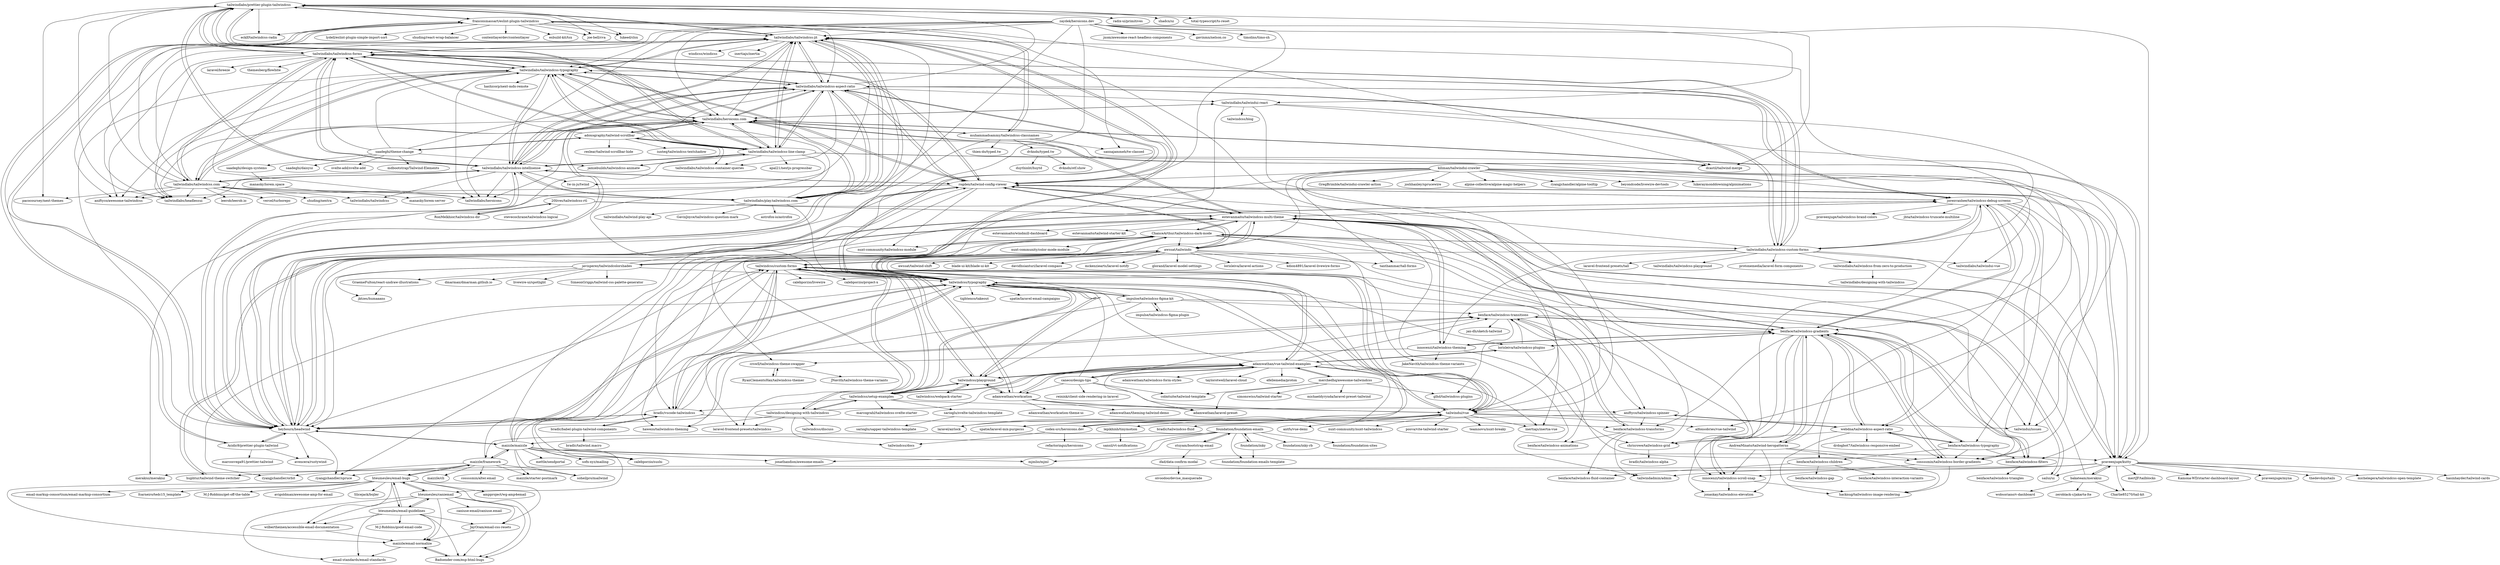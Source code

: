 digraph G {
"tailwindlabs/prettier-plugin-tailwindcss" -> "francoismassart/eslint-plugin-tailwindcss"
"tailwindlabs/prettier-plugin-tailwindcss" -> "tailwindlabs/tailwindcss-forms"
"tailwindlabs/prettier-plugin-tailwindcss" -> "dcastil/tailwind-merge" ["e"=1]
"tailwindlabs/prettier-plugin-tailwindcss" -> "tailwindlabs/tailwindcss-typography"
"tailwindlabs/prettier-plugin-tailwindcss" -> "ecklf/tailwindcss-radix" ["e"=1]
"tailwindlabs/prettier-plugin-tailwindcss" -> "joe-bell/cva" ["e"=1]
"tailwindlabs/prettier-plugin-tailwindcss" -> "lukeed/clsx" ["e"=1]
"tailwindlabs/prettier-plugin-tailwindcss" -> "tailwindlabs/tailwindcss-intellisense"
"tailwindlabs/prettier-plugin-tailwindcss" -> "tailwindlabs/tailwindcss-line-clamp"
"tailwindlabs/prettier-plugin-tailwindcss" -> "tailwindlabs/headlessui" ["e"=1]
"tailwindlabs/prettier-plugin-tailwindcss" -> "radix-ui/primitives" ["e"=1]
"tailwindlabs/prettier-plugin-tailwindcss" -> "shadcn/ui" ["e"=1]
"tailwindlabs/prettier-plugin-tailwindcss" -> "pacocoursey/next-themes" ["e"=1]
"tailwindlabs/prettier-plugin-tailwindcss" -> "tailwindlabs/tailwindcss-jit"
"tailwindlabs/prettier-plugin-tailwindcss" -> "total-typescript/ts-reset" ["e"=1]
"tailwindlabs/tailwindcss.com" -> "tailwindlabs/tailwindcss-intellisense"
"tailwindlabs/tailwindcss.com" -> "tailwindlabs/heroicons.com"
"tailwindlabs/tailwindcss.com" -> "tailwindlabs/tailwindcss-typography"
"tailwindlabs/tailwindcss.com" -> "tailwindlabs/tailwindcss-forms"
"tailwindlabs/tailwindcss.com" -> "tailwindlabs/play.tailwindcss.com"
"tailwindlabs/tailwindcss.com" -> "tailwindlabs/headlessui" ["e"=1]
"tailwindlabs/tailwindcss.com" -> "tailwindlabs/tailwindcss-jit"
"tailwindlabs/tailwindcss.com" -> "tailwindlabs/tailwindcss" ["e"=1]
"tailwindlabs/tailwindcss.com" -> "leerob/leerob.io" ["e"=1]
"tailwindlabs/tailwindcss.com" -> "tailwindlabs/prettier-plugin-tailwindcss"
"tailwindlabs/tailwindcss.com" -> "tailwindlabs/heroicons" ["e"=1]
"tailwindlabs/tailwindcss.com" -> "aniftyco/awesome-tailwindcss" ["e"=1]
"tailwindlabs/tailwindcss.com" -> "vercel/turborepo" ["e"=1]
"tailwindlabs/tailwindcss.com" -> "shuding/nextra" ["e"=1]
"tailwindlabs/tailwindcss.com" -> "pacocoursey/next-themes" ["e"=1]
"maizzle/framework" -> "maizzle/maizzle"
"maizzle/framework" -> "maizzle/starter-postmark"
"maizzle/framework" -> "maizzle/cli"
"maizzle/framework" -> "hteumeuleu/email-bugs"
"maizzle/framework" -> "soheilpro/mailwind" ["e"=1]
"maizzle/framework" -> "cossssmin/alter.email"
"maizzle/framework" -> "tailwindcss/custom-forms"
"maizzle/framework" -> "ryangjchandler/spruce" ["e"=1]
"maizzle/framework" -> "ryangjchandler/orbit" ["e"=1]
"ChanceArthur/tailwindcss-dark-mode" -> "hawezo/tailwindcss-theming"
"ChanceArthur/tailwindcss-dark-mode" -> "estevanmaito/tailwindcss-multi-theme"
"ChanceArthur/tailwindcss-dark-mode" -> "tailwindcss/typography"
"ChanceArthur/tailwindcss-dark-mode" -> "nuxt-community/color-mode-module" ["e"=1]
"ChanceArthur/tailwindcss-dark-mode" -> "benface/tailwindcss-gradients"
"ChanceArthur/tailwindcss-dark-mode" -> "tailwindlabs/tailwindcss-custom-forms"
"ChanceArthur/tailwindcss-dark-mode" -> "aniftyco/tailwindcss-spinner"
"ChanceArthur/tailwindcss-dark-mode" -> "heybourn/headwind"
"ChanceArthur/tailwindcss-dark-mode" -> "webdna/tailwindcss-aspect-ratio"
"ChanceArthur/tailwindcss-dark-mode" -> "tailwindcss/custom-forms"
"ChanceArthur/tailwindcss-dark-mode" -> "nuxt-community/tailwindcss-module" ["e"=1]
"ChanceArthur/tailwindcss-dark-mode" -> "awssat/tailwindo"
"ChanceArthur/tailwindcss-dark-mode" -> "tailwindui/vue"
"ChanceArthur/tailwindcss-dark-mode" -> "bradlc/vscode-tailwindcss"
"ChanceArthur/tailwindcss-dark-mode" -> "innocenzi/tailwindcss-scroll-snap"
"praveenjuge/kutty" -> "estevanmaito/tailwindcss-multi-theme"
"praveenjuge/kutty" -> "bakateam/merakiui"
"praveenjuge/kutty" -> "praveenjuge/myna"
"praveenjuge/kutty" -> "merakiui/merakiui" ["e"=1]
"praveenjuge/kutty" -> "sailui/ui"
"praveenjuge/kutty" -> "Charlie85270/tail-kit" ["e"=1]
"praveenjuge/kutty" -> "tailwindadmin/admin" ["e"=1]
"praveenjuge/kutty" -> "thedevdojo/tails" ["e"=1]
"praveenjuge/kutty" -> "michelegera/tailwindcss-open-template"
"praveenjuge/kutty" -> "hasinhayder/tailwind-cards" ["e"=1]
"praveenjuge/kutty" -> "huphtur/tailwind-theme-switcher"
"praveenjuge/kutty" -> "tailwindlabs/heroicons.com"
"praveenjuge/kutty" -> "mertJF/tailblocks" ["e"=1]
"praveenjuge/kutty" -> "Kamona-WD/starter-dashboard-layout" ["e"=1]
"praveenjuge/kutty" -> "rogden/tailwind-config-viewer"
"rogden/tailwind-config-viewer" -> "tailwindlabs/tailwindcss-jit"
"rogden/tailwind-config-viewer" -> "nuxt-community/tailwindcss-module" ["e"=1]
"rogden/tailwind-config-viewer" -> "heybourn/headwind"
"rogden/tailwind-config-viewer" -> "alfonsobries/vue-tailwind" ["e"=1]
"rogden/tailwind-config-viewer" -> "awssat/tailwindo"
"rogden/tailwind-config-viewer" -> "estevanmaito/tailwindcss-multi-theme"
"rogden/tailwind-config-viewer" -> "tailwindlabs/tailwindcss-typography"
"rogden/tailwind-config-viewer" -> "aniftyco/awesome-tailwindcss" ["e"=1]
"rogden/tailwind-config-viewer" -> "merakiui/merakiui" ["e"=1]
"rogden/tailwind-config-viewer" -> "tailwindlabs/tailwindcss-forms"
"rogden/tailwind-config-viewer" -> "tailwindlabs/tailwindcss-intellisense"
"rogden/tailwind-config-viewer" -> "praveenjuge/kutty"
"rogden/tailwind-config-viewer" -> "jorenvanhee/tailwindcss-debug-screens"
"rogden/tailwind-config-viewer" -> "tailwindlabs/tailwindcss-aspect-ratio"
"rogden/tailwind-config-viewer" -> "tailwindcss/typography"
"tailwindlabs/tailwindcss-jit" -> "tailwindlabs/tailwindcss-typography"
"tailwindlabs/tailwindcss-jit" -> "tailwindlabs/tailwindcss-aspect-ratio"
"tailwindlabs/tailwindcss-jit" -> "tailwindcss/typography"
"tailwindlabs/tailwindcss-jit" -> "rogden/tailwind-config-viewer"
"tailwindlabs/tailwindcss-jit" -> "tw-in-js/twind" ["e"=1]
"tailwindlabs/tailwindcss-jit" -> "heybourn/headwind"
"tailwindlabs/tailwindcss-jit" -> "tailwindlabs/tailwindcss-forms"
"tailwindlabs/tailwindcss-jit" -> "tailwindlabs/headlessui" ["e"=1]
"tailwindlabs/tailwindcss-jit" -> "windicss/windicss" ["e"=1]
"tailwindlabs/tailwindcss-jit" -> "tailwindlabs/tailwindcss-intellisense"
"tailwindlabs/tailwindcss-jit" -> "inertiajs/inertia" ["e"=1]
"tailwindlabs/tailwindcss-jit" -> "tailwindlabs/prettier-plugin-tailwindcss"
"tailwindlabs/tailwindcss-jit" -> "tailwindlabs/play.tailwindcss.com"
"tailwindlabs/tailwindcss-jit" -> "aniftyco/awesome-tailwindcss" ["e"=1]
"tailwindlabs/tailwindcss-jit" -> "tailwindlabs/tailwindcss-line-clamp"
"GraemeFulton/react-undraw-illustrations" -> "jktzes/humaaans"
"javisperez/tailwindcolorshades" -> "awssat/tailwindo"
"javisperez/tailwindcolorshades" -> "SimeonGriggs/tailwind-css-palette-generator"
"javisperez/tailwindcolorshades" -> "dmarman/dmarman.github.io"
"javisperez/tailwindcolorshades" -> "tailwindcss/typography"
"javisperez/tailwindcolorshades" -> "GraemeFulton/react-undraw-illustrations"
"javisperez/tailwindcolorshades" -> "ChanceArthur/tailwindcss-dark-mode"
"javisperez/tailwindcolorshades" -> "livewire-ui/spotlight" ["e"=1]
"javisperez/tailwindcolorshades" -> "rogden/tailwind-config-viewer"
"javisperez/tailwindcolorshades" -> "heybourn/headwind"
"javisperez/tailwindcolorshades" -> "jktzes/humaaans"
"bakateam/merakiui" -> "praveenjuge/kutty"
"bakateam/merakiui" -> "Charlie85270/tail-kit" ["e"=1]
"bakateam/merakiui" -> "zeroblack-c/jakarta-lte"
"bakateam/merakiui" -> "estevanmaito/tailwindcss-multi-theme"
"bakateam/merakiui" -> "wobsoriano/v-dashboard" ["e"=1]
"maizzle/maizzle" -> "maizzle/framework"
"maizzle/maizzle" -> "soheilpro/mailwind" ["e"=1]
"maizzle/maizzle" -> "heybourn/headwind"
"maizzle/maizzle" -> "maizzle/starter-postmark"
"maizzle/maizzle" -> "tailwindcss/custom-forms"
"maizzle/maizzle" -> "tailwindcss/typography"
"maizzle/maizzle" -> "mettle/sendportal" ["e"=1]
"maizzle/maizzle" -> "jonathandion/awesome-emails" ["e"=1]
"maizzle/maizzle" -> "hteumeuleu/caniemail"
"maizzle/maizzle" -> "rogden/tailwind-config-viewer"
"maizzle/maizzle" -> "mjmlio/mjml" ["e"=1]
"maizzle/maizzle" -> "calebporzio/sushi" ["e"=1]
"maizzle/maizzle" -> "sofn-xyz/mailing" ["e"=1]
"maizzle/maizzle" -> "tailwindlabs/tailwindcss-jit"
"maizzle/maizzle" -> "praveenjuge/kutty"
"Acidic9/prettier-plugin-tailwind" -> "marcosvega91/prettier-tailwind"
"Acidic9/prettier-plugin-tailwind" -> "heybourn/headwind"
"Acidic9/prettier-plugin-tailwind" -> "francoismassart/eslint-plugin-tailwindcss"
"Acidic9/prettier-plugin-tailwind" -> "avencera/rustywind"
"tailwindcss/webpack-starter" -> "tailwindcss/playground"
"tailwindlabs/tailwindcss-custom-forms" -> "tailwindlabs/tailwindcss-forms"
"tailwindlabs/tailwindcss-custom-forms" -> "tailwindlabs/tailwindcss-typography"
"tailwindlabs/tailwindcss-custom-forms" -> "ChanceArthur/tailwindcss-dark-mode"
"tailwindlabs/tailwindcss-custom-forms" -> "tailwindlabs/tailwindui-vue"
"tailwindlabs/tailwindcss-custom-forms" -> "tailwindlabs/tailwindcss-jit"
"tailwindlabs/tailwindcss-custom-forms" -> "jorenvanhee/tailwindcss-debug-screens"
"tailwindlabs/tailwindcss-custom-forms" -> "tailwindlabs/tailwindcss-aspect-ratio"
"tailwindlabs/tailwindcss-custom-forms" -> "tailwindlabs/tailwindcss-playground"
"tailwindlabs/tailwindcss-custom-forms" -> "heybourn/headwind"
"tailwindlabs/tailwindcss-custom-forms" -> "praveenjuge/kutty"
"tailwindlabs/tailwindcss-custom-forms" -> "protonemedia/laravel-form-components" ["e"=1]
"tailwindlabs/tailwindcss-custom-forms" -> "laravel-frontend-presets/tall" ["e"=1]
"tailwindlabs/tailwindcss-custom-forms" -> "rogden/tailwind-config-viewer"
"tailwindlabs/tailwindcss-custom-forms" -> "tailwindlabs/tailwindcss-from-zero-to-production"
"tailwindlabs/tailwindcss-custom-forms" -> "innocenzi/tailwindcss-theming"
"tailwindlabs/tailwindcss-typography" -> "tailwindlabs/tailwindcss-forms"
"tailwindlabs/tailwindcss-typography" -> "tailwindlabs/tailwindcss-aspect-ratio"
"tailwindlabs/tailwindcss-typography" -> "tailwindlabs/tailwindcss-intellisense"
"tailwindlabs/tailwindcss-typography" -> "tailwindlabs/tailwindcss-line-clamp"
"tailwindlabs/tailwindcss-typography" -> "tailwindlabs/tailwindcss-jit"
"tailwindlabs/tailwindcss-typography" -> "tailwindlabs/prettier-plugin-tailwindcss"
"tailwindlabs/tailwindcss-typography" -> "tailwindlabs/tailwindcss.com"
"tailwindlabs/tailwindcss-typography" -> "tailwindlabs/tailwindcss-custom-forms"
"tailwindlabs/tailwindcss-typography" -> "tailwindlabs/heroicons.com"
"tailwindlabs/tailwindcss-typography" -> "tailwindlabs/headlessui" ["e"=1]
"tailwindlabs/tailwindcss-typography" -> "tailwindlabs/heroicons" ["e"=1]
"tailwindlabs/tailwindcss-typography" -> "aniftyco/awesome-tailwindcss" ["e"=1]
"tailwindlabs/tailwindcss-typography" -> "rogden/tailwind-config-viewer"
"tailwindlabs/tailwindcss-typography" -> "hashicorp/next-mdx-remote" ["e"=1]
"tailwindlabs/tailwindcss-typography" -> "heybourn/headwind"
"tailwindlabs/heroicons.com" -> "tailwindlabs/tailwindcss-intellisense"
"tailwindlabs/heroicons.com" -> "tailwindlabs/tailwindcss.com"
"tailwindlabs/heroicons.com" -> "tailwindlabs/play.tailwindcss.com"
"tailwindlabs/heroicons.com" -> "tailwindlabs/tailwindcss-typography"
"tailwindlabs/heroicons.com" -> "estevanmaito/tailwindcss-multi-theme"
"tailwindlabs/heroicons.com" -> "tailwindlabs/tailwindcss-aspect-ratio"
"tailwindlabs/heroicons.com" -> "tailwindlabs/tailwindcss-forms"
"tailwindlabs/heroicons.com" -> "praveenjuge/kutty"
"tailwindlabs/heroicons.com" -> "tailwindlabs/tailwindcss-jit"
"tailwindlabs/heroicons.com" -> "tailwindlabs/tailwindui-react"
"tailwindlabs/heroicons.com" -> "tailwindlabs/heroicons" ["e"=1]
"tailwindlabs/heroicons.com" -> "muhammadsammy/tailwindcss-classnames"
"tailwindlabs/heroicons.com" -> "tailwindlabs/tailwindcss-line-clamp"
"tailwindlabs/heroicons.com" -> "adoxography/tailwind-scrollbar"
"tailwindlabs/heroicons.com" -> "tailwindlabs/headlessui" ["e"=1]
"tailwindui/vue" -> "tailwindcss/typography"
"tailwindui/vue" -> "tailwindcss/custom-forms"
"tailwindui/vue" -> "tailwindui/issues"
"tailwindui/vue" -> "adamwathan/vue-tailwind-examples"
"tailwindui/vue" -> "lepikhinb/tinymotion"
"tailwindui/vue" -> "codex-src/heroicons.dev"
"tailwindui/vue" -> "spatie/laravel-mix-purgecss" ["e"=1]
"tailwindui/vue" -> "teamnovu/nuxt-breaky"
"tailwindui/vue" -> "inertiajs/inertia-vue" ["e"=1]
"tailwindui/vue" -> "laravel/airlock" ["e"=1]
"tailwindui/vue" -> "antfu/vue-demi" ["e"=1]
"tailwindui/vue" -> "tailwindlabs/tailwindcss-jit"
"tailwindui/vue" -> "nuxt-community/nuxt-tailwindcss" ["e"=1]
"tailwindui/vue" -> "posva/vite-tailwind-starter" ["e"=1]
"tailwindui/vue" -> "alfonsobries/vue-tailwind" ["e"=1]
"benface/tailwindcss-transitions" -> "benface/tailwindcss-transforms"
"benface/tailwindcss-transitions" -> "benface/tailwindcss-gradients"
"benface/tailwindcss-transitions" -> "glhd/tailwindcss-plugins"
"benface/tailwindcss-transitions" -> "benface/tailwindcss-animations"
"benface/tailwindcss-transitions" -> "chrisrowe/tailwindcss-grid"
"benface/tailwindcss-transitions" -> "benface/tailwindcss-filters"
"benface/tailwindcss-transitions" -> "jan-dh/sketch-tailwind"
"francoismassart/eslint-plugin-tailwindcss" -> "tailwindlabs/prettier-plugin-tailwindcss"
"francoismassart/eslint-plugin-tailwindcss" -> "dcastil/tailwind-merge" ["e"=1]
"francoismassart/eslint-plugin-tailwindcss" -> "ecklf/tailwindcss-radix" ["e"=1]
"francoismassart/eslint-plugin-tailwindcss" -> "Acidic9/prettier-plugin-tailwind"
"francoismassart/eslint-plugin-tailwindcss" -> "heybourn/headwind"
"francoismassart/eslint-plugin-tailwindcss" -> "joe-bell/cva" ["e"=1]
"francoismassart/eslint-plugin-tailwindcss" -> "lydell/eslint-plugin-simple-import-sort" ["e"=1]
"francoismassart/eslint-plugin-tailwindcss" -> "shuding/react-wrap-balancer" ["e"=1]
"francoismassart/eslint-plugin-tailwindcss" -> "tailwindlabs/tailwindcss-jit"
"francoismassart/eslint-plugin-tailwindcss" -> "lukeed/clsx" ["e"=1]
"francoismassart/eslint-plugin-tailwindcss" -> "contentlayerdev/contentlayer" ["e"=1]
"francoismassart/eslint-plugin-tailwindcss" -> "esbuild-kit/tsx" ["e"=1]
"francoismassart/eslint-plugin-tailwindcss" -> "sannajammeh/tw-classed" ["e"=1]
"francoismassart/eslint-plugin-tailwindcss" -> "muhammadsammy/tailwindcss-classnames"
"francoismassart/eslint-plugin-tailwindcss" -> "tailwindlabs/tailwindcss-aspect-ratio"
"benface/tailwindcss-children" -> "benface/tailwindcss-fluid-container"
"benface/tailwindcss-children" -> "benface/tailwindcss-gap"
"benface/tailwindcss-children" -> "benface/tailwindcss-interaction-variants"
"kiliman/tailwindui-crawler" -> "tailwindui/issues"
"kiliman/tailwindui-crawler" -> "GregBrimble/tailwindui-crawler-action"
"kiliman/tailwindui-crawler" -> "rogden/tailwind-config-viewer"
"kiliman/tailwindui-crawler" -> "joshhanley/sprucewire"
"kiliman/tailwindui-crawler" -> "alpine-collective/alpine-magic-helpers" ["e"=1]
"kiliman/tailwindui-crawler" -> "praveenjuge/kutty"
"kiliman/tailwindui-crawler" -> "ryangjchandler/alpine-tooltip" ["e"=1]
"kiliman/tailwindui-crawler" -> "awssat/tailwindo"
"kiliman/tailwindui-crawler" -> "tailwindui/vue"
"kiliman/tailwindui-crawler" -> "beyondcode/livewire-devtools" ["e"=1]
"kiliman/tailwindui-crawler" -> "ryangjchandler/spruce" ["e"=1]
"kiliman/tailwindui-crawler" -> "lukeraymonddowning/alpinimations" ["e"=1]
"kiliman/tailwindui-crawler" -> "tanthammar/tall-forms" ["e"=1]
"kiliman/tailwindui-crawler" -> "benface/tailwindcss-gradients"
"tailwindlabs/play.tailwindcss.com" -> "tailwindlabs/heroicons.com"
"tailwindlabs/play.tailwindcss.com" -> "tailwindlabs/tailwindcss-jit"
"tailwindlabs/play.tailwindcss.com" -> "tailwindlabs/tailwindcss.com"
"tailwindlabs/play.tailwindcss.com" -> "tailwindcss/typography"
"tailwindlabs/play.tailwindcss.com" -> "tailwindlabs/tailwindcss-aspect-ratio"
"tailwindlabs/play.tailwindcss.com" -> "tailwindlabs/tailwindcss-intellisense"
"tailwindlabs/play.tailwindcss.com" -> "tailwindlabs/tailwind-play-api"
"tailwindlabs/play.tailwindcss.com" -> "tailwindlabs/tailwindcss-typography"
"tailwindlabs/play.tailwindcss.com" -> "GavinJoyce/tailwindcss-question-mark"
"tailwindlabs/play.tailwindcss.com" -> "astrofox-io/astrofox" ["e"=1]
"saadeghi/design-systems" -> "manasky/lorem.space"
"heybourn/headwind" -> "tailwindcss/typography"
"heybourn/headwind" -> "Acidic9/prettier-plugin-tailwind"
"heybourn/headwind" -> "tailwindlabs/tailwindcss-jit"
"heybourn/headwind" -> "rogden/tailwind-config-viewer"
"heybourn/headwind" -> "bradlc/vscode-tailwindcss"
"heybourn/headwind" -> "avencera/rustywind"
"heybourn/headwind" -> "tailwindcss/custom-forms"
"heybourn/headwind" -> "tailwindlabs/tailwindcss-intellisense"
"heybourn/headwind" -> "francoismassart/eslint-plugin-tailwindcss"
"heybourn/headwind" -> "tailwindlabs/tailwindcss-aspect-ratio"
"heybourn/headwind" -> "ryangjchandler/spruce" ["e"=1]
"heybourn/headwind" -> "jorenvanhee/tailwindcss-debug-screens"
"heybourn/headwind" -> "ChanceArthur/tailwindcss-dark-mode"
"heybourn/headwind" -> "benface/tailwindcss-transitions"
"heybourn/headwind" -> "maizzle/maizzle"
"tailwindcss/designing-with-tailwindcss" -> "tailwindcss/setup-examples"
"tailwindcss/designing-with-tailwindcss" -> "tailwindcss/custom-forms"
"tailwindcss/designing-with-tailwindcss" -> "adamwathan/vue-tailwind-examples"
"tailwindcss/designing-with-tailwindcss" -> "hawezo/tailwindcss-theming"
"tailwindcss/designing-with-tailwindcss" -> "tailwindcss/discuss"
"tailwindcss/designing-with-tailwindcss" -> "laravel-frontend-presets/tailwindcss" ["e"=1]
"tailwindcss/designing-with-tailwindcss" -> "tailwindcss/docs"
"tailwindlabs/tailwindcss-forms" -> "tailwindlabs/tailwindcss-typography"
"tailwindlabs/tailwindcss-forms" -> "tailwindlabs/tailwindcss-aspect-ratio"
"tailwindlabs/tailwindcss-forms" -> "tailwindlabs/tailwindcss-line-clamp"
"tailwindlabs/tailwindcss-forms" -> "tailwindlabs/prettier-plugin-tailwindcss"
"tailwindlabs/tailwindcss-forms" -> "tailwindlabs/tailwindcss-custom-forms"
"tailwindlabs/tailwindcss-forms" -> "tailwindlabs/headlessui" ["e"=1]
"tailwindlabs/tailwindcss-forms" -> "tailwindlabs/heroicons" ["e"=1]
"tailwindlabs/tailwindcss-forms" -> "tailwindlabs/tailwindcss-intellisense"
"tailwindlabs/tailwindcss-forms" -> "tailwindlabs/tailwindcss-jit"
"tailwindlabs/tailwindcss-forms" -> "aniftyco/awesome-tailwindcss" ["e"=1]
"tailwindlabs/tailwindcss-forms" -> "tailwindlabs/tailwindcss.com"
"tailwindlabs/tailwindcss-forms" -> "laravel/breeze" ["e"=1]
"tailwindlabs/tailwindcss-forms" -> "themesberg/flowbite" ["e"=1]
"tailwindlabs/tailwindcss-forms" -> "tailwindlabs/heroicons.com"
"tailwindlabs/tailwindcss-forms" -> "rogden/tailwind-config-viewer"
"estevanmaito/tailwindcss-multi-theme" -> "praveenjuge/kutty"
"estevanmaito/tailwindcss-multi-theme" -> "innocenzi/tailwindcss-theming"
"estevanmaito/tailwindcss-multi-theme" -> "JakeNavith/tailwindcss-theme-variants"
"estevanmaito/tailwindcss-multi-theme" -> "sailui/ui"
"estevanmaito/tailwindcss-multi-theme" -> "huphtur/tailwind-theme-switcher"
"estevanmaito/tailwindcss-multi-theme" -> "benface/tailwindcss-gradients"
"estevanmaito/tailwindcss-multi-theme" -> "ChanceArthur/tailwindcss-dark-mode"
"estevanmaito/tailwindcss-multi-theme" -> "crswll/tailwindcss-theme-swapper"
"estevanmaito/tailwindcss-multi-theme" -> "jorenvanhee/tailwindcss-debug-screens"
"estevanmaito/tailwindcss-multi-theme" -> "tailwindlabs/heroicons.com"
"estevanmaito/tailwindcss-multi-theme" -> "awssat/tailwindo"
"estevanmaito/tailwindcss-multi-theme" -> "tailwindadmin/admin" ["e"=1]
"estevanmaito/tailwindcss-multi-theme" -> "rogden/tailwind-config-viewer"
"estevanmaito/tailwindcss-multi-theme" -> "estevanmaito/windmill-dashboard" ["e"=1]
"estevanmaito/tailwindcss-multi-theme" -> "estevanmaito/tailwind-starter-kit" ["e"=1]
"ifad/data-confirm-modal" -> "oivoodoo/devise_masquerade" ["e"=1]
"stuyam/bootstrap-email" -> "foundation/foundation-emails"
"stuyam/bootstrap-email" -> "ifad/data-confirm-modal"
"tailwindlabs/tailwindcss-intellisense" -> "tailwindlabs/heroicons.com"
"tailwindlabs/tailwindcss-intellisense" -> "tailwindlabs/tailwindcss-typography"
"tailwindlabs/tailwindcss-intellisense" -> "tailwindlabs/tailwindcss.com"
"tailwindlabs/tailwindcss-intellisense" -> "tailwindlabs/tailwindcss-forms"
"tailwindlabs/tailwindcss-intellisense" -> "tailwindlabs/prettier-plugin-tailwindcss"
"tailwindlabs/tailwindcss-intellisense" -> "tailwindlabs/tailwindcss-jit"
"tailwindlabs/tailwindcss-intellisense" -> "heybourn/headwind"
"tailwindlabs/tailwindcss-intellisense" -> "tailwindlabs/tailwindcss-line-clamp"
"tailwindlabs/tailwindcss-intellisense" -> "tailwindlabs/headlessui" ["e"=1]
"tailwindlabs/tailwindcss-intellisense" -> "rogden/tailwind-config-viewer"
"tailwindlabs/tailwindcss-intellisense" -> "tailwindlabs/play.tailwindcss.com"
"tailwindlabs/tailwindcss-intellisense" -> "tailwindlabs/heroicons" ["e"=1]
"tailwindlabs/tailwindcss-intellisense" -> "tailwindlabs/tailwindcss-aspect-ratio"
"tailwindlabs/tailwindcss-intellisense" -> "tw-in-js/twind" ["e"=1]
"tailwindlabs/tailwindcss-intellisense" -> "tailwindlabs/tailwindcss" ["e"=1]
"tailwindlabs/tailwindui-react" -> "tailwindui/issues"
"tailwindlabs/tailwindui-react" -> "tailwindcss/typography"
"tailwindlabs/tailwindui-react" -> "tailwindui/vue"
"tailwindlabs/tailwindui-react" -> "tailwindcss/blog"
"tailwindlabs/tailwindui-react" -> "tailwindlabs/heroicons.com"
"tailwindlabs/tailwindui-react" -> "tailwindlabs/tailwindui-vue"
"adamwathan/workcation" -> "adamwathan/vue-tailwind-examples"
"adamwathan/workcation" -> "adamwathan/workcation-theme-ui"
"adamwathan/workcation" -> "tailwindcss/custom-forms"
"adamwathan/workcation" -> "tailwindcss/playground"
"adamwathan/workcation" -> "adamwathan/theming-tailwind-demo"
"adamwathan/workcation" -> "adamwathan/laravel-preset" ["e"=1]
"adamwathan/workcation" -> "aniftyco/tailwindcss-spinner"
"muhammadsammy/tailwindcss-classnames" -> "thien-do/typed.tw"
"muhammadsammy/tailwindcss-classnames" -> "dcastil/tailwind-merge" ["e"=1]
"muhammadsammy/tailwindcss-classnames" -> "dvkndn/typed.tw"
"muhammadsammy/tailwindcss-classnames" -> "tailwindlabs/heroicons.com"
"muhammadsammy/tailwindcss-classnames" -> "heybourn/headwind"
"muhammadsammy/tailwindcss-classnames" -> "francoismassart/eslint-plugin-tailwindcss"
"muhammadsammy/tailwindcss-classnames" -> "sannajammeh/tw-classed" ["e"=1]
"saadeghi/theme-change" -> "saadeghi/design-systems"
"saadeghi/theme-change" -> "saadeghi/daisyui" ["e"=1]
"saadeghi/theme-change" -> "tailwindlabs/tailwindcss-typography"
"saadeghi/theme-change" -> "jamiebuilds/tailwindcss-animate" ["e"=1]
"saadeghi/theme-change" -> "adoxography/tailwind-scrollbar"
"saadeghi/theme-change" -> "tailwindlabs/tailwindcss-forms"
"saadeghi/theme-change" -> "tailwindlabs/tailwindcss-aspect-ratio"
"saadeghi/theme-change" -> "svelte-add/svelte-add" ["e"=1]
"saadeghi/theme-change" -> "mdbootstrap/Tailwind-Elements" ["e"=1]
"tailwindlabs/tailwindcss-line-clamp" -> "tailwindlabs/tailwindcss-aspect-ratio"
"tailwindlabs/tailwindcss-line-clamp" -> "tailwindlabs/tailwindcss-forms"
"tailwindlabs/tailwindcss-line-clamp" -> "tailwindlabs/tailwindcss-typography"
"tailwindlabs/tailwindcss-line-clamp" -> "tailwindlabs/prettier-plugin-tailwindcss"
"tailwindlabs/tailwindcss-line-clamp" -> "tailwindlabs/tailwindcss-container-queries"
"tailwindlabs/tailwindcss-line-clamp" -> "tailwindlabs/tailwindcss-jit"
"tailwindlabs/tailwindcss-line-clamp" -> "tailwindlabs/tailwindcss-intellisense"
"tailwindlabs/tailwindcss-line-clamp" -> "adoxography/tailwind-scrollbar"
"tailwindlabs/tailwindcss-line-clamp" -> "tailwindcss/typography"
"tailwindlabs/tailwindcss-line-clamp" -> "tailwindlabs/heroicons.com"
"tailwindlabs/tailwindcss-line-clamp" -> "apal21/nextjs-progressbar" ["e"=1]
"tailwindlabs/tailwindcss-line-clamp" -> "jorenvanhee/tailwindcss-debug-screens"
"tailwindlabs/tailwindcss-line-clamp" -> "jamiebuilds/tailwindcss-animate" ["e"=1]
"tailwindlabs/tailwindcss-line-clamp" -> "dcastil/tailwind-merge" ["e"=1]
"tailwindlabs/tailwindcss-line-clamp" -> "heybourn/headwind"
"tailwindlabs/tailwindcss-from-zero-to-production" -> "tailwindlabs/designing-with-tailwindcss"
"benface/tailwindcss-typography" -> "webdna/tailwindcss-aspect-ratio"
"benface/tailwindcss-typography" -> "benface/tailwindcss-gradients"
"benface/tailwindcss-typography" -> "cossssmin/tailwindcss-border-gradients"
"benface/tailwindcss-typography" -> "benface/tailwindcss-children"
"benface/tailwindcss-typography" -> "benface/tailwindcss-filters"
"sarioglu/svelte-tailwindcss-template" -> "sarioglu/sapper-tailwindcss-template"
"AndreaMinato/tailwind-heropatterns" -> "jonaskay/tailwindcss-elevation"
"AndreaMinato/tailwind-heropatterns" -> "hacknug/tailwindcss-image-rendering"
"AndreaMinato/tailwind-heropatterns" -> "cossssmin/tailwindcss-border-gradients"
"AndreaMinato/tailwind-heropatterns" -> "benface/tailwindcss-gradients"
"AndreaMinato/tailwind-heropatterns" -> "innocenzi/tailwindcss-scroll-snap"
"benface/tailwindcss-gradients" -> "cossssmin/tailwindcss-border-gradients"
"benface/tailwindcss-gradients" -> "benface/tailwindcss-filters"
"benface/tailwindcss-gradients" -> "benface/tailwindcss-transforms"
"benface/tailwindcss-gradients" -> "benface/tailwindcss-transitions"
"benface/tailwindcss-gradients" -> "benface/tailwindcss-typography"
"benface/tailwindcss-gradients" -> "jorenvanhee/tailwindcss-debug-screens"
"benface/tailwindcss-gradients" -> "webdna/tailwindcss-aspect-ratio"
"benface/tailwindcss-gradients" -> "benface/tailwindcss-children"
"benface/tailwindcss-gradients" -> "chrisrowe/tailwindcss-grid"
"benface/tailwindcss-gradients" -> "lorisleiva/tailwindcss-plugins"
"benface/tailwindcss-gradients" -> "AndreaMinato/tailwind-heropatterns"
"benface/tailwindcss-gradients" -> "innocenzi/tailwindcss-scroll-snap"
"benface/tailwindcss-gradients" -> "estevanmaito/tailwindcss-multi-theme"
"benface/tailwindcss-gradients" -> "jonaskay/tailwindcss-elevation"
"benface/tailwindcss-gradients" -> "innocenzi/tailwindcss-theming"
"cossssmin/tailwindcss-border-gradients" -> "benface/tailwindcss-gradients"
"cossssmin/tailwindcss-border-gradients" -> "innocenzi/tailwindcss-scroll-snap"
"cossssmin/tailwindcss-border-gradients" -> "hacknug/tailwindcss-image-rendering"
"lepikhinb/tinymotion" -> "sansil/vt-notifications" ["e"=1]
"tailwindcss/custom-forms" -> "tailwindcss/typography"
"tailwindcss/custom-forms" -> "adamwathan/vue-tailwind-examples"
"tailwindcss/custom-forms" -> "laravel-frontend-presets/tailwindcss" ["e"=1]
"tailwindcss/custom-forms" -> "tailwindcss/playground"
"tailwindcss/custom-forms" -> "calebporzio/livewire" ["e"=1]
"tailwindcss/custom-forms" -> "bradlc/vscode-tailwindcss"
"tailwindcss/custom-forms" -> "tailwindui/vue"
"tailwindcss/custom-forms" -> "calebporzio/project-x" ["e"=1]
"tailwindcss/custom-forms" -> "aniftyco/tailwindcss-spinner"
"tailwindcss/custom-forms" -> "spatie/laravel-mix-purgecss" ["e"=1]
"tailwindcss/custom-forms" -> "calebporzio/sushi" ["e"=1]
"tailwindcss/custom-forms" -> "inertiajs/inertia-vue" ["e"=1]
"tailwindcss/custom-forms" -> "adamwathan/workcation"
"tailwindcss/custom-forms" -> "tailwindcss/designing-with-tailwindcss"
"tailwindcss/custom-forms" -> "tailwindcss/setup-examples"
"foundation/foundation-emails" -> "foundation/inky"
"foundation/foundation-emails" -> "foundation/foundation-emails-template"
"foundation/foundation-emails" -> "foundation/foundation-sites" ["e"=1]
"foundation/foundation-emails" -> "jonathandion/awesome-emails" ["e"=1]
"foundation/foundation-emails" -> "foundation/inky-rb"
"foundation/foundation-emails" -> "maizzle/maizzle"
"foundation/foundation-emails" -> "mjmlio/mjml" ["e"=1]
"foundation/foundation-emails" -> "stuyam/bootstrap-email"
"foundation/foundation-emails" -> "maizzle/framework"
"adamwathan/vue-tailwind-examples" -> "tailwindcss/custom-forms"
"adamwathan/vue-tailwind-examples" -> "adamwathan/workcation"
"adamwathan/vue-tailwind-examples" -> "adamwathan/tailwindcss-form-styles"
"adamwathan/vue-tailwind-examples" -> "caneco/design-tips"
"adamwathan/vue-tailwind-examples" -> "merchedhq/awesome-tailwindcss"
"adamwathan/vue-tailwind-examples" -> "lorisleiva/tailwindcss-plugins"
"adamwathan/vue-tailwind-examples" -> "taylorotwell/laravel-cloud" ["e"=1]
"adamwathan/vue-tailwind-examples" -> "adamwathan/laravel-preset" ["e"=1]
"adamwathan/vue-tailwind-examples" -> "tailwindui/vue"
"adamwathan/vue-tailwind-examples" -> "efellemedia/proton"
"adamwathan/vue-tailwind-examples" -> "tailwindcss/playground"
"adamwathan/vue-tailwind-examples" -> "inertiajs/inertia-vue" ["e"=1]
"adamwathan/vue-tailwind-examples" -> "tailwindcss/setup-examples"
"adamwathan/vue-tailwind-examples" -> "tailwindcss/typography"
"adamwathan/vue-tailwind-examples" -> "benface/tailwindcss-transitions"
"benface/tailwindcss-transforms" -> "benface/tailwindcss-transitions"
"benface/tailwindcss-transforms" -> "benface/tailwindcss-fluid-container"
"benface/tailwindcss-transforms" -> "benface/tailwindcss-animations"
"caneco/design-tips" -> "adamwathan/vue-tailwind-examples"
"caneco/design-tips" -> "colmtuite/tailwind-template"
"caneco/design-tips" -> "tailwindcss/typography"
"caneco/design-tips" -> "tailwindui/vue"
"caneco/design-tips" -> "benface/tailwindcss-transitions"
"caneco/design-tips" -> "adamwathan/workcation"
"caneco/design-tips" -> "reinink/client-side-rendering-in-laravel" ["e"=1]
"zaydek/heroicons.dev" -> "tailwindlabs/heroicons.com"
"zaydek/heroicons.dev" -> "tailwindlabs/play.tailwindcss.com"
"zaydek/heroicons.dev" -> "tailwindlabs/heroicons" ["e"=1]
"zaydek/heroicons.dev" -> "tailwindlabs/tailwindcss-typography"
"zaydek/heroicons.dev" -> "praveenjuge/kutty"
"zaydek/heroicons.dev" -> "jxom/awesome-react-headless-components" ["e"=1]
"zaydek/heroicons.dev" -> "tailwindlabs/tailwindcss-jit"
"zaydek/heroicons.dev" -> "tailwindlabs/tailwindui-react"
"zaydek/heroicons.dev" -> "heybourn/headwind"
"zaydek/heroicons.dev" -> "gavinmn/nelson.co" ["e"=1]
"zaydek/heroicons.dev" -> "timolins/timo-sh" ["e"=1]
"zaydek/heroicons.dev" -> "tailwindlabs/tailwindcss.com"
"zaydek/heroicons.dev" -> "rogden/tailwind-config-viewer"
"20lives/tailwindcss-rtl" -> "RonMelkhior/tailwindcss-dir"
"20lives/tailwindcss-rtl" -> "estevanmaito/tailwindcss-multi-theme"
"20lives/tailwindcss-rtl" -> "cossssmin/tailwindcss-border-gradients"
"20lives/tailwindcss-rtl" -> "stevecochrane/tailwindcss-logical"
"tailwindcss/setup-examples" -> "tailwindcss/designing-with-tailwindcss"
"tailwindcss/setup-examples" -> "tailwindcss/playground"
"tailwindcss/setup-examples" -> "marcograhl/tailwindcss-svelte-starter"
"tailwindcss/setup-examples" -> "tailwindcss/custom-forms"
"tailwindcss/setup-examples" -> "tailwindcss/typography"
"tailwindcss/setup-examples" -> "adamwathan/vue-tailwind-examples"
"tailwindcss/setup-examples" -> "sarioglu/svelte-tailwindcss-template"
"tailwindcss/setup-examples" -> "bradlc/vscode-tailwindcss"
"tailwindcss/setup-examples" -> "tailwindui/vue"
"RonMelkhior/tailwindcss-dir" -> "20lives/tailwindcss-rtl"
"awssat/tailwindo" -> "awssat/tailwind-shift"
"awssat/tailwindo" -> "tanthammar/tall-forms" ["e"=1]
"awssat/tailwindo" -> "laravel-frontend-presets/tailwindcss" ["e"=1]
"awssat/tailwindo" -> "blade-ui-kit/blade-ui-kit" ["e"=1]
"awssat/tailwindo" -> "estevanmaito/tailwindcss-multi-theme"
"awssat/tailwindo" -> "rogden/tailwind-config-viewer"
"awssat/tailwindo" -> "calebporzio/sushi" ["e"=1]
"awssat/tailwindo" -> "davidhsianturi/laravel-compass" ["e"=1]
"awssat/tailwindo" -> "mckenziearts/laravel-notify" ["e"=1]
"awssat/tailwindo" -> "glorand/laravel-model-settings" ["e"=1]
"awssat/tailwindo" -> "tailwindcss/custom-forms"
"awssat/tailwindo" -> "lorisleiva/laravel-actions" ["e"=1]
"awssat/tailwindo" -> "javisperez/tailwindcolorshades"
"awssat/tailwindo" -> "tailwindadmin/admin" ["e"=1]
"awssat/tailwindo" -> "kdion4891/laravel-livewire-forms" ["e"=1]
"tailwindcss/playground" -> "tailwindcss/webpack-starter"
"tailwindcss/playground" -> "tailwindcss/custom-forms"
"tailwindcss/playground" -> "tailwindcss/setup-examples"
"tailwindcss/playground" -> "tailwindcss/typography"
"tailwindcss/playground" -> "adamwathan/vue-tailwind-examples"
"tailwindcss/playground" -> "adamwathan/workcation"
"bradlc/babel-plugin-tailwind-components" -> "bradlc/tailwind.macro"
"bradlc/babel-plugin-tailwind-components" -> "bradlc/vscode-tailwindcss"
"benface/tailwindcss-filters" -> "benface/tailwindcss-gradients"
"benface/tailwindcss-filters" -> "benface/tailwindcss-triangles"
"jorenvanhee/tailwindcss-debug-screens" -> "benface/tailwindcss-gradients"
"jorenvanhee/tailwindcss-debug-screens" -> "cossssmin/tailwindcss-border-gradients"
"jorenvanhee/tailwindcss-debug-screens" -> "praveenjuge/tailwindcss-brand-colors"
"jorenvanhee/tailwindcss-debug-screens" -> "AndreaMinato/tailwind-heropatterns"
"jorenvanhee/tailwindcss-debug-screens" -> "innocenzi/tailwindcss-scroll-snap"
"jorenvanhee/tailwindcss-debug-screens" -> "webdna/tailwindcss-aspect-ratio"
"jorenvanhee/tailwindcss-debug-screens" -> "estevanmaito/tailwindcss-multi-theme"
"jorenvanhee/tailwindcss-debug-screens" -> "heybourn/headwind"
"jorenvanhee/tailwindcss-debug-screens" -> "benface/tailwindcss-typography"
"jorenvanhee/tailwindcss-debug-screens" -> "tailwindlabs/tailwindcss-aspect-ratio"
"jorenvanhee/tailwindcss-debug-screens" -> "benface/tailwindcss-filters"
"jorenvanhee/tailwindcss-debug-screens" -> "rogden/tailwind-config-viewer"
"jorenvanhee/tailwindcss-debug-screens" -> "jhta/tailwindcss-truncate-multiline"
"jorenvanhee/tailwindcss-debug-screens" -> "tailwindlabs/tailwindcss-custom-forms"
"hteumeuleu/caniemail" -> "hteumeuleu/email-bugs"
"hteumeuleu/caniemail" -> "hteumeuleu/email-guidelines"
"hteumeuleu/caniemail" -> "JayOram/email-css-resets"
"hteumeuleu/caniemail" -> "wilbertheinen/accessible-email-documentation"
"hteumeuleu/caniemail" -> "email-standards/email-standards"
"hteumeuleu/caniemail" -> "caniuse-email/caniuse.email"
"hteumeuleu/caniemail" -> "Badsender-com/esp-html-bugs"
"hteumeuleu/caniemail" -> "maizzle/email-normalize"
"impulse/tailwindcss-figma-kit" -> "impulse/tailwindcss-figma-plugin"
"impulse/tailwindcss-figma-kit" -> "tailwindcss/typography"
"impulse/tailwindcss-figma-kit" -> "tailwindui/issues"
"impulse/tailwindcss-figma-kit" -> "benface/tailwindcss-transitions"
"impulse/tailwindcss-figma-kit" -> "tailwindcss/custom-forms"
"impulse/tailwindcss-figma-kit" -> "tailwindcss/playground"
"impulse/tailwindcss-figma-kit" -> "hawezo/tailwindcss-theming"
"impulse/tailwindcss-figma-plugin" -> "impulse/tailwindcss-figma-kit"
"dvkndn/typed.tw" -> "duythinht/huytd" ["e"=1]
"dvkndn/typed.tw" -> "dvkndn/otf.show" ["e"=1]
"webdna/tailwindcss-aspect-ratio" -> "benface/tailwindcss-typography"
"webdna/tailwindcss-aspect-ratio" -> "drdogbot7/tailwindcss-responsive-embed"
"webdna/tailwindcss-aspect-ratio" -> "aniftyco/tailwindcss-spinner"
"webdna/tailwindcss-aspect-ratio" -> "benface/tailwindcss-gradients"
"webdna/tailwindcss-aspect-ratio" -> "chrisrowe/tailwindcss-grid"
"webdna/tailwindcss-aspect-ratio" -> "cossssmin/tailwindcss-border-gradients"
"webdna/tailwindcss-aspect-ratio" -> "hacknug/tailwindcss-image-rendering"
"hteumeuleu/email-bugs" -> "hteumeuleu/email-guidelines"
"hteumeuleu/email-bugs" -> "hteumeuleu/caniemail"
"hteumeuleu/email-bugs" -> "wilbertheinen/accessible-email-documentation"
"hteumeuleu/email-bugs" -> "JayOram/email-css-resets"
"hteumeuleu/email-bugs" -> "maizzle/email-normalize"
"hteumeuleu/email-bugs" -> "Badsender-com/esp-html-bugs"
"hteumeuleu/email-bugs" -> "ampproject/wg-amp4email"
"hteumeuleu/email-bugs" -> "email-markup-consortium/email-markup-consortium"
"hteumeuleu/email-bugs" -> "fcarneiro/tedc15_template" ["e"=1]
"hteumeuleu/email-bugs" -> "maizzle/framework"
"hteumeuleu/email-bugs" -> "M-J-Robbins/get-off-the-table"
"hteumeuleu/email-bugs" -> "avigoldman/awesome-amp-for-email"
"hteumeuleu/email-bugs" -> "Slicejack/bojler" ["e"=1]
"crswll/tailwindcss-theme-swapper" -> "RyanClementsHax/tailwindcss-themer"
"crswll/tailwindcss-theme-swapper" -> "JNavith/tailwindcss-theme-variants"
"tailwindlabs/tailwindcss-aspect-ratio" -> "tailwindlabs/tailwindcss-line-clamp"
"tailwindlabs/tailwindcss-aspect-ratio" -> "tailwindlabs/tailwindcss-forms"
"tailwindlabs/tailwindcss-aspect-ratio" -> "tailwindlabs/tailwindcss-typography"
"tailwindlabs/tailwindcss-aspect-ratio" -> "tailwindlabs/tailwindcss-jit"
"tailwindlabs/tailwindcss-aspect-ratio" -> "tailwindcss/typography"
"tailwindlabs/tailwindcss-aspect-ratio" -> "heybourn/headwind"
"tailwindlabs/tailwindcss-aspect-ratio" -> "tailwindlabs/heroicons.com"
"tailwindlabs/tailwindcss-aspect-ratio" -> "tailwindlabs/prettier-plugin-tailwindcss"
"tailwindlabs/tailwindcss-aspect-ratio" -> "tailwindlabs/play.tailwindcss.com"
"tailwindlabs/tailwindcss-aspect-ratio" -> "jorenvanhee/tailwindcss-debug-screens"
"tailwindlabs/tailwindcss-aspect-ratio" -> "rogden/tailwind-config-viewer"
"tailwindlabs/tailwindcss-aspect-ratio" -> "tailwindlabs/tailwindcss-custom-forms"
"tailwindlabs/tailwindcss-aspect-ratio" -> "tailwindlabs/tailwindcss-intellisense"
"tailwindlabs/tailwindcss-aspect-ratio" -> "tailwindlabs/tailwindcss-container-queries"
"tailwindlabs/tailwindcss-aspect-ratio" -> "tailwindlabs/tailwindui-react"
"tailwindcss/typography" -> "tailwindcss/custom-forms"
"tailwindcss/typography" -> "tailwindui/vue"
"tailwindcss/typography" -> "heybourn/headwind"
"tailwindcss/typography" -> "impulse/tailwindcss-figma-kit"
"tailwindcss/typography" -> "tightenco/takeout" ["e"=1]
"tailwindcss/typography" -> "tailwindlabs/tailwindcss-jit"
"tailwindcss/typography" -> "ryangjchandler/orbit" ["e"=1]
"tailwindcss/typography" -> "laravel/airlock" ["e"=1]
"tailwindcss/typography" -> "ChanceArthur/tailwindcss-dark-mode"
"tailwindcss/typography" -> "lorisleiva/tailwindcss-plugins"
"tailwindcss/typography" -> "tailwindcss/playground"
"tailwindcss/typography" -> "bradlc/vscode-tailwindcss"
"tailwindcss/typography" -> "tailwindlabs/tailwindcss-aspect-ratio"
"tailwindcss/typography" -> "tailwindcss/setup-examples"
"tailwindcss/typography" -> "spatie/laravel-email-campaigns" ["e"=1]
"adoxography/tailwind-scrollbar" -> "reslear/tailwind-scrollbar-hide"
"adoxography/tailwind-scrollbar" -> "cossssmin/tailwindcss-border-gradients"
"adoxography/tailwind-scrollbar" -> "tailwindlabs/tailwindcss-forms"
"adoxography/tailwind-scrollbar" -> "tailwindlabs/tailwindcss-line-clamp"
"adoxography/tailwind-scrollbar" -> "jamiebuilds/tailwindcss-animate" ["e"=1]
"adoxography/tailwind-scrollbar" -> "tailwindlabs/heroicons.com"
"adoxography/tailwind-scrollbar" -> "tailwindlabs/tailwindcss-aspect-ratio"
"adoxography/tailwind-scrollbar" -> "iunteq/tailwindcss-textshadow"
"adoxography/tailwind-scrollbar" -> "saadeghi/theme-change"
"adoxography/tailwind-scrollbar" -> "tailwindlabs/tailwindcss-container-queries"
"innocenzi/tailwindcss-theming" -> "JakeNavith/tailwindcss-theme-variants"
"innocenzi/tailwindcss-theming" -> "estevanmaito/tailwindcss-multi-theme"
"innocenzi/tailwindcss-theming" -> "cossssmin/tailwindcss-border-gradients"
"innocenzi/tailwindcss-theming" -> "crswll/tailwindcss-theme-swapper"
"innocenzi/tailwindcss-theming" -> "benface/tailwindcss-gradients"
"sailui/ui" -> "estevanmaito/tailwindcss-multi-theme"
"codex-src/heroicons.dev" -> "tailwindui/vue"
"codex-src/heroicons.dev" -> "tailwindcss/typography"
"codex-src/heroicons.dev" -> "tailwindcss/docs"
"codex-src/heroicons.dev" -> "refactoringui/heroicons" ["e"=1]
"manasky/lorem.space" -> "manasky/lorem-server"
"wilbertheinen/accessible-email-documentation" -> "maizzle/email-normalize"
"lorisleiva/tailwindcss-plugins" -> "benface/tailwindcss-gradients"
"lorisleiva/tailwindcss-plugins" -> "benface/tailwindcss-transitions"
"lorisleiva/tailwindcss-plugins" -> "chrisrowe/tailwindcss-grid"
"lorisleiva/tailwindcss-plugins" -> "adamwathan/vue-tailwind-examples"
"hteumeuleu/email-guidelines" -> "hteumeuleu/email-bugs"
"hteumeuleu/email-guidelines" -> "hteumeuleu/caniemail"
"hteumeuleu/email-guidelines" -> "maizzle/email-normalize"
"hteumeuleu/email-guidelines" -> "wilbertheinen/accessible-email-documentation"
"hteumeuleu/email-guidelines" -> "JayOram/email-css-resets"
"hteumeuleu/email-guidelines" -> "email-standards/email-standards"
"hteumeuleu/email-guidelines" -> "Badsender-com/esp-html-bugs"
"hteumeuleu/email-guidelines" -> "M-J-Robbins/good-email-code"
"bradlc/vscode-tailwindcss" -> "benface/tailwindcss-transitions"
"bradlc/vscode-tailwindcss" -> "tailwindcss/custom-forms"
"bradlc/vscode-tailwindcss" -> "bradlc/babel-plugin-tailwind-components"
"bradlc/vscode-tailwindcss" -> "benface/tailwindcss-transforms"
"bradlc/vscode-tailwindcss" -> "tailwindcss/typography"
"bradlc/vscode-tailwindcss" -> "heybourn/headwind"
"innocenzi/tailwindcss-scroll-snap" -> "hacknug/tailwindcss-image-rendering"
"innocenzi/tailwindcss-scroll-snap" -> "jonaskay/tailwindcss-elevation"
"chrisrowe/tailwindcss-grid" -> "bradlc/tailwindcss-alpha"
"merchedhq/awesome-tailwindcss" -> "adamwathan/laravel-preset" ["e"=1]
"merchedhq/awesome-tailwindcss" -> "simonswiss/tailwind-starter"
"merchedhq/awesome-tailwindcss" -> "adamwathan/vue-tailwind-examples"
"merchedhq/awesome-tailwindcss" -> "glhd/tailwindcss-plugins"
"merchedhq/awesome-tailwindcss" -> "michaeldyrynda/laravel-preset-tailwind"
"merchedhq/awesome-tailwindcss" -> "colmtuite/tailwind-template"
"RyanClementsHax/tailwindcss-themer" -> "crswll/tailwindcss-theme-swapper"
"foundation/inky" -> "foundation/foundation-emails"
"foundation/inky" -> "foundation/foundation-emails-template"
"JayOram/email-css-resets" -> "maizzle/email-normalize"
"JayOram/email-css-resets" -> "Badsender-com/esp-html-bugs"
"aniftyco/tailwindcss-spinner" -> "webdna/tailwindcss-aspect-ratio"
"aniftyco/tailwindcss-spinner" -> "benface/tailwindcss-transforms"
"aniftyco/tailwindcss-spinner" -> "bradlc/tailwindcss-fluid"
"huphtur/tailwind-theme-switcher" -> "estevanmaito/tailwindcss-multi-theme"
"maizzle/email-normalize" -> "Badsender-com/esp-html-bugs"
"maizzle/email-normalize" -> "email-standards/email-standards"
"Badsender-com/esp-html-bugs" -> "maizzle/email-normalize"
"tailwindlabs/prettier-plugin-tailwindcss" ["l"="25.928,-29.137"]
"francoismassart/eslint-plugin-tailwindcss" ["l"="26.003,-29.136"]
"tailwindlabs/tailwindcss-forms" ["l"="25.961,-29.133"]
"dcastil/tailwind-merge" ["l"="29.434,-27.236"]
"tailwindlabs/tailwindcss-typography" ["l"="25.946,-29.112"]
"ecklf/tailwindcss-radix" ["l"="29.468,-27.206"]
"joe-bell/cva" ["l"="29.365,-27.226"]
"lukeed/clsx" ["l"="26.058,-26.079"]
"tailwindlabs/tailwindcss-intellisense" ["l"="25.945,-29.092"]
"tailwindlabs/tailwindcss-line-clamp" ["l"="25.983,-29.119"]
"tailwindlabs/headlessui" ["l"="26.533,-25.857"]
"radix-ui/primitives" ["l"="29.408,-27.157"]
"shadcn/ui" ["l"="29.418,-27.249"]
"pacocoursey/next-themes" ["l"="29.603,-27.218"]
"tailwindlabs/tailwindcss-jit" ["l"="25.972,-29.078"]
"total-typescript/ts-reset" ["l"="29.239,-27.2"]
"tailwindlabs/tailwindcss.com" ["l"="25.905,-29.106"]
"tailwindlabs/heroicons.com" ["l"="25.969,-29.099"]
"tailwindlabs/play.tailwindcss.com" ["l"="25.925,-29.078"]
"tailwindlabs/tailwindcss" ["l"="26.843,-26.085"]
"leerob/leerob.io" ["l"="29.638,-27.234"]
"tailwindlabs/heroicons" ["l"="26.568,-25.767"]
"aniftyco/awesome-tailwindcss" ["l"="26.696,-25.739"]
"vercel/turborepo" ["l"="26.383,-25.99"]
"shuding/nextra" ["l"="29.528,-27.185"]
"maizzle/framework" ["l"="25.946,-28.899"]
"maizzle/maizzle" ["l"="25.971,-28.967"]
"maizzle/starter-postmark" ["l"="25.954,-28.925"]
"maizzle/cli" ["l"="25.922,-28.881"]
"hteumeuleu/email-bugs" ["l"="25.874,-28.86"]
"soheilpro/mailwind" ["l"="29.56,-27.11"]
"cossssmin/alter.email" ["l"="25.944,-28.868"]
"tailwindcss/custom-forms" ["l"="26.063,-28.977"]
"ryangjchandler/spruce" ["l"="-25.724,-40.451"]
"ryangjchandler/orbit" ["l"="-25.858,-40.342"]
"ChanceArthur/tailwindcss-dark-mode" ["l"="26.053,-29.043"]
"hawezo/tailwindcss-theming" ["l"="26.092,-28.981"]
"estevanmaito/tailwindcss-multi-theme" ["l"="26.024,-29.056"]
"tailwindcss/typography" ["l"="26.039,-29.019"]
"nuxt-community/color-mode-module" ["l"="15.91,-10.881"]
"benface/tailwindcss-gradients" ["l"="26.099,-29.076"]
"tailwindlabs/tailwindcss-custom-forms" ["l"="26.02,-29.105"]
"aniftyco/tailwindcss-spinner" ["l"="26.126,-29.021"]
"heybourn/headwind" ["l"="26.016,-29.073"]
"webdna/tailwindcss-aspect-ratio" ["l"="26.118,-29.073"]
"nuxt-community/tailwindcss-module" ["l"="15.941,-10.885"]
"awssat/tailwindo" ["l"="26.013,-29.007"]
"tailwindui/vue" ["l"="26.076,-28.996"]
"bradlc/vscode-tailwindcss" ["l"="26.056,-29.003"]
"innocenzi/tailwindcss-scroll-snap" ["l"="26.092,-29.095"]
"praveenjuge/kutty" ["l"="25.967,-29.042"]
"bakateam/merakiui" ["l"="25.921,-29.032"]
"praveenjuge/myna" ["l"="25.89,-29.04"]
"merakiui/merakiui" ["l"="26.749,-25.613"]
"sailui/ui" ["l"="25.988,-29.024"]
"Charlie85270/tail-kit" ["l"="26.715,-25.64"]
"tailwindadmin/admin" ["l"="30.125,-24.584"]
"thedevdojo/tails" ["l"="-25.703,-40.432"]
"michelegera/tailwindcss-open-template" ["l"="25.894,-29.017"]
"hasinhayder/tailwind-cards" ["l"="30.189,-20.482"]
"huphtur/tailwind-theme-switcher" ["l"="26.009,-29.029"]
"mertJF/tailblocks" ["l"="26.622,-25.677"]
"Kamona-WD/starter-dashboard-layout" ["l"="30.163,-24.544"]
"rogden/tailwind-config-viewer" ["l"="25.991,-29.063"]
"alfonsobries/vue-tailwind" ["l"="14.837,-12.285"]
"jorenvanhee/tailwindcss-debug-screens" ["l"="26.056,-29.095"]
"tailwindlabs/tailwindcss-aspect-ratio" ["l"="25.991,-29.1"]
"tw-in-js/twind" ["l"="26.141,-25.849"]
"windicss/windicss" ["l"="14.677,-12.2"]
"inertiajs/inertia" ["l"="-26.06,-40.251"]
"GraemeFulton/react-undraw-illustrations" ["l"="25.913,-28.971"]
"jktzes/humaaans" ["l"="25.933,-28.97"]
"javisperez/tailwindcolorshades" ["l"="25.971,-28.997"]
"SimeonGriggs/tailwind-css-palette-generator" ["l"="25.926,-28.948"]
"dmarman/dmarman.github.io" ["l"="25.881,-28.97"]
"livewire-ui/spotlight" ["l"="-25.796,-40.366"]
"zeroblack-c/jakarta-lte" ["l"="25.861,-29.022"]
"wobsoriano/v-dashboard" ["l"="30.152,-24.59"]
"mettle/sendportal" ["l"="32.103,-25.981"]
"jonathandion/awesome-emails" ["l"="27.442,-19.372"]
"hteumeuleu/caniemail" ["l"="25.858,-28.887"]
"mjmlio/mjml" ["l"="26.402,-26.393"]
"calebporzio/sushi" ["l"="-25.911,-40.261"]
"sofn-xyz/mailing" ["l"="29.454,-27.184"]
"Acidic9/prettier-plugin-tailwind" ["l"="26.036,-29.139"]
"marcosvega91/prettier-tailwind" ["l"="26.057,-29.194"]
"avencera/rustywind" ["l"="26.06,-29.149"]
"tailwindcss/webpack-starter" ["l"="26.116,-28.922"]
"tailwindcss/playground" ["l"="26.095,-28.962"]
"tailwindlabs/tailwindui-vue" ["l"="26.037,-29.088"]
"tailwindlabs/tailwindcss-playground" ["l"="26.041,-29.175"]
"protonemedia/laravel-form-components" ["l"="-25.774,-40.323"]
"laravel-frontend-presets/tall" ["l"="-25.897,-40.304"]
"tailwindlabs/tailwindcss-from-zero-to-production" ["l"="26.124,-29.182"]
"innocenzi/tailwindcss-theming" ["l"="26.055,-29.073"]
"hashicorp/next-mdx-remote" ["l"="29.644,-27.2"]
"tailwindlabs/tailwindui-react" ["l"="26.004,-29.045"]
"muhammadsammy/tailwindcss-classnames" ["l"="26.008,-29.162"]
"adoxography/tailwind-scrollbar" ["l"="25.972,-29.159"]
"tailwindui/issues" ["l"="26.07,-29.018"]
"adamwathan/vue-tailwind-examples" ["l"="26.116,-28.976"]
"lepikhinb/tinymotion" ["l"="26.165,-28.953"]
"codex-src/heroicons.dev" ["l"="26.047,-28.957"]
"spatie/laravel-mix-purgecss" ["l"="-25.933,-40.17"]
"teamnovu/nuxt-breaky" ["l"="26.147,-28.97"]
"inertiajs/inertia-vue" ["l"="-26.024,-40.272"]
"laravel/airlock" ["l"="-25.939,-40.202"]
"antfu/vue-demi" ["l"="14.915,-12.119"]
"nuxt-community/nuxt-tailwindcss" ["l"="15.963,-10.81"]
"posva/vite-tailwind-starter" ["l"="14.892,-12.294"]
"benface/tailwindcss-transitions" ["l"="26.128,-29.038"]
"benface/tailwindcss-transforms" ["l"="26.138,-29.05"]
"glhd/tailwindcss-plugins" ["l"="26.187,-29.002"]
"benface/tailwindcss-animations" ["l"="26.174,-29.049"]
"chrisrowe/tailwindcss-grid" ["l"="26.151,-29.064"]
"benface/tailwindcss-filters" ["l"="26.132,-29.085"]
"jan-dh/sketch-tailwind" ["l"="26.21,-29.045"]
"lydell/eslint-plugin-simple-import-sort" ["l"="29.243,-28.693"]
"shuding/react-wrap-balancer" ["l"="29.393,-27.179"]
"contentlayerdev/contentlayer" ["l"="29.5,-27.188"]
"esbuild-kit/tsx" ["l"="29.152,-27.128"]
"sannajammeh/tw-classed" ["l"="29.409,-27.284"]
"benface/tailwindcss-children" ["l"="26.179,-29.109"]
"benface/tailwindcss-fluid-container" ["l"="26.178,-29.079"]
"benface/tailwindcss-gap" ["l"="26.206,-29.133"]
"benface/tailwindcss-interaction-variants" ["l"="26.23,-29.122"]
"kiliman/tailwindui-crawler" ["l"="26.074,-29.037"]
"GregBrimble/tailwindui-crawler-action" ["l"="26.1,-29.049"]
"joshhanley/sprucewire" ["l"="26.151,-29.031"]
"alpine-collective/alpine-magic-helpers" ["l"="-25.689,-40.462"]
"ryangjchandler/alpine-tooltip" ["l"="-25.72,-40.438"]
"beyondcode/livewire-devtools" ["l"="-25.729,-40.378"]
"lukeraymonddowning/alpinimations" ["l"="-25.582,-40.487"]
"tanthammar/tall-forms" ["l"="-25.751,-40.357"]
"tailwindlabs/tailwind-play-api" ["l"="25.876,-29.071"]
"GavinJoyce/tailwindcss-question-mark" ["l"="25.857,-29.085"]
"astrofox-io/astrofox" ["l"="-6.639,14.602"]
"saadeghi/design-systems" ["l"="25.876,-29.245"]
"manasky/lorem.space" ["l"="25.845,-29.283"]
"tailwindcss/designing-with-tailwindcss" ["l"="26.087,-28.93"]
"tailwindcss/setup-examples" ["l"="26.075,-28.954"]
"tailwindcss/discuss" ["l"="26.123,-28.88"]
"laravel-frontend-presets/tailwindcss" ["l"="-25.973,-40.212"]
"tailwindcss/docs" ["l"="26.057,-28.904"]
"laravel/breeze" ["l"="-26.013,-40.252"]
"themesberg/flowbite" ["l"="26.749,-25.648"]
"JakeNavith/tailwindcss-theme-variants" ["l"="26.075,-29.069"]
"crswll/tailwindcss-theme-swapper" ["l"="25.965,-29.019"]
"estevanmaito/windmill-dashboard" ["l"="30.201,-24.575"]
"estevanmaito/tailwind-starter-kit" ["l"="30.235,-24.502"]
"ifad/data-confirm-modal" ["l"="25.933,-28.73"]
"oivoodoo/devise_masquerade" ["l"="8.249,-30.634"]
"stuyam/bootstrap-email" ["l"="25.941,-28.775"]
"foundation/foundation-emails" ["l"="25.956,-28.832"]
"tailwindcss/blog" ["l"="25.941,-29.016"]
"adamwathan/workcation" ["l"="26.124,-28.953"]
"adamwathan/workcation-theme-ui" ["l"="26.147,-28.915"]
"adamwathan/theming-tailwind-demo" ["l"="26.179,-28.896"]
"adamwathan/laravel-preset" ["l"="-25.85,-40.118"]
"thien-do/typed.tw" ["l"="26,-29.213"]
"dvkndn/typed.tw" ["l"="26.024,-29.219"]
"saadeghi/theme-change" ["l"="25.93,-29.177"]
"saadeghi/daisyui" ["l"="26.671,-25.772"]
"jamiebuilds/tailwindcss-animate" ["l"="29.428,-27.272"]
"svelte-add/svelte-add" ["l"="26.907,-30.365"]
"mdbootstrap/Tailwind-Elements" ["l"="26.755,-25.678"]
"tailwindlabs/tailwindcss-container-queries" ["l"="25.985,-29.177"]
"apal21/nextjs-progressbar" ["l"="29.718,-27.332"]
"tailwindlabs/designing-with-tailwindcss" ["l"="26.166,-29.219"]
"benface/tailwindcss-typography" ["l"="26.123,-29.099"]
"cossssmin/tailwindcss-border-gradients" ["l"="26.082,-29.113"]
"sarioglu/svelte-tailwindcss-template" ["l"="26.088,-28.868"]
"sarioglu/sapper-tailwindcss-template" ["l"="26.099,-28.833"]
"AndreaMinato/tailwind-heropatterns" ["l"="26.103,-29.108"]
"jonaskay/tailwindcss-elevation" ["l"="26.132,-29.118"]
"hacknug/tailwindcss-image-rendering" ["l"="26.115,-29.119"]
"lorisleiva/tailwindcss-plugins" ["l"="26.11,-29.031"]
"sansil/vt-notifications" ["l"="15.734,-10.329"]
"calebporzio/livewire" ["l"="-25.954,-40.207"]
"calebporzio/project-x" ["l"="-25.927,-40.281"]
"foundation/inky" ["l"="25.964,-28.804"]
"foundation/foundation-emails-template" ["l"="25.985,-28.8"]
"foundation/foundation-sites" ["l"="10.631,-33.624"]
"foundation/inky-rb" ["l"="25.932,-28.812"]
"adamwathan/tailwindcss-form-styles" ["l"="26.171,-28.932"]
"caneco/design-tips" ["l"="26.138,-28.991"]
"merchedhq/awesome-tailwindcss" ["l"="26.195,-28.966"]
"taylorotwell/laravel-cloud" ["l"="-25.939,-40.235"]
"efellemedia/proton" ["l"="26.146,-28.936"]
"colmtuite/tailwind-template" ["l"="26.213,-28.983"]
"reinink/client-side-rendering-in-laravel" ["l"="-26.136,-40.345"]
"zaydek/heroicons.dev" ["l"="25.942,-29.06"]
"jxom/awesome-react-headless-components" ["l"="13.588,-11.374"]
"gavinmn/nelson.co" ["l"="31.85,-28.86"]
"timolins/timo-sh" ["l"="31.831,-28.849"]
"20lives/tailwindcss-rtl" ["l"="26.092,-29.168"]
"RonMelkhior/tailwindcss-dir" ["l"="26.098,-29.204"]
"stevecochrane/tailwindcss-logical" ["l"="26.122,-29.218"]
"marcograhl/tailwindcss-svelte-starter" ["l"="26.088,-28.899"]
"awssat/tailwind-shift" ["l"="26.004,-28.955"]
"blade-ui-kit/blade-ui-kit" ["l"="-25.839,-40.318"]
"davidhsianturi/laravel-compass" ["l"="-25.834,-40.177"]
"mckenziearts/laravel-notify" ["l"="-25.802,-40.191"]
"glorand/laravel-model-settings" ["l"="-25.74,-40.181"]
"lorisleiva/laravel-actions" ["l"="-25.909,-40.221"]
"kdion4891/laravel-livewire-forms" ["l"="-25.699,-40.389"]
"bradlc/babel-plugin-tailwind-components" ["l"="26.029,-28.937"]
"bradlc/tailwind.macro" ["l"="26.02,-28.902"]
"benface/tailwindcss-triangles" ["l"="26.159,-29.112"]
"praveenjuge/tailwindcss-brand-colors" ["l"="26.078,-29.133"]
"jhta/tailwindcss-truncate-multiline" ["l"="26.102,-29.139"]
"hteumeuleu/email-guidelines" ["l"="25.834,-28.865"]
"JayOram/email-css-resets" ["l"="25.853,-28.858"]
"wilbertheinen/accessible-email-documentation" ["l"="25.839,-28.85"]
"email-standards/email-standards" ["l"="25.834,-28.882"]
"caniuse-email/caniuse.email" ["l"="25.809,-28.892"]
"Badsender-com/esp-html-bugs" ["l"="25.858,-28.87"]
"maizzle/email-normalize" ["l"="25.846,-28.871"]
"impulse/tailwindcss-figma-kit" ["l"="26.104,-29.003"]
"impulse/tailwindcss-figma-plugin" ["l"="26.158,-29.004"]
"duythinht/huytd" ["l"="-11.21,-4.026"]
"dvkndn/otf.show" ["l"="-11.19,-4.082"]
"drdogbot7/tailwindcss-responsive-embed" ["l"="26.166,-29.091"]
"ampproject/wg-amp4email" ["l"="25.849,-28.829"]
"email-markup-consortium/email-markup-consortium" ["l"="25.866,-28.821"]
"fcarneiro/tedc15_template" ["l"="10.256,-33.821"]
"M-J-Robbins/get-off-the-table" ["l"="25.886,-28.83"]
"avigoldman/awesome-amp-for-email" ["l"="25.869,-28.839"]
"Slicejack/bojler" ["l"="13.454,-34.067"]
"RyanClementsHax/tailwindcss-themer" ["l"="25.922,-29.001"]
"JNavith/tailwindcss-theme-variants" ["l"="25.941,-28.994"]
"tightenco/takeout" ["l"="15.228,-5.996"]
"spatie/laravel-email-campaigns" ["l"="-25.719,-40.285"]
"reslear/tailwind-scrollbar-hide" ["l"="25.945,-29.216"]
"iunteq/tailwindcss-textshadow" ["l"="25.967,-29.205"]
"refactoringui/heroicons" ["l"="26.506,-25.676"]
"manasky/lorem-server" ["l"="25.827,-29.304"]
"M-J-Robbins/good-email-code" ["l"="25.797,-28.847"]
"bradlc/tailwindcss-alpha" ["l"="26.205,-29.077"]
"simonswiss/tailwind-starter" ["l"="26.247,-28.954"]
"michaeldyrynda/laravel-preset-tailwind" ["l"="26.225,-28.944"]
"bradlc/tailwindcss-fluid" ["l"="26.189,-29.023"]
}